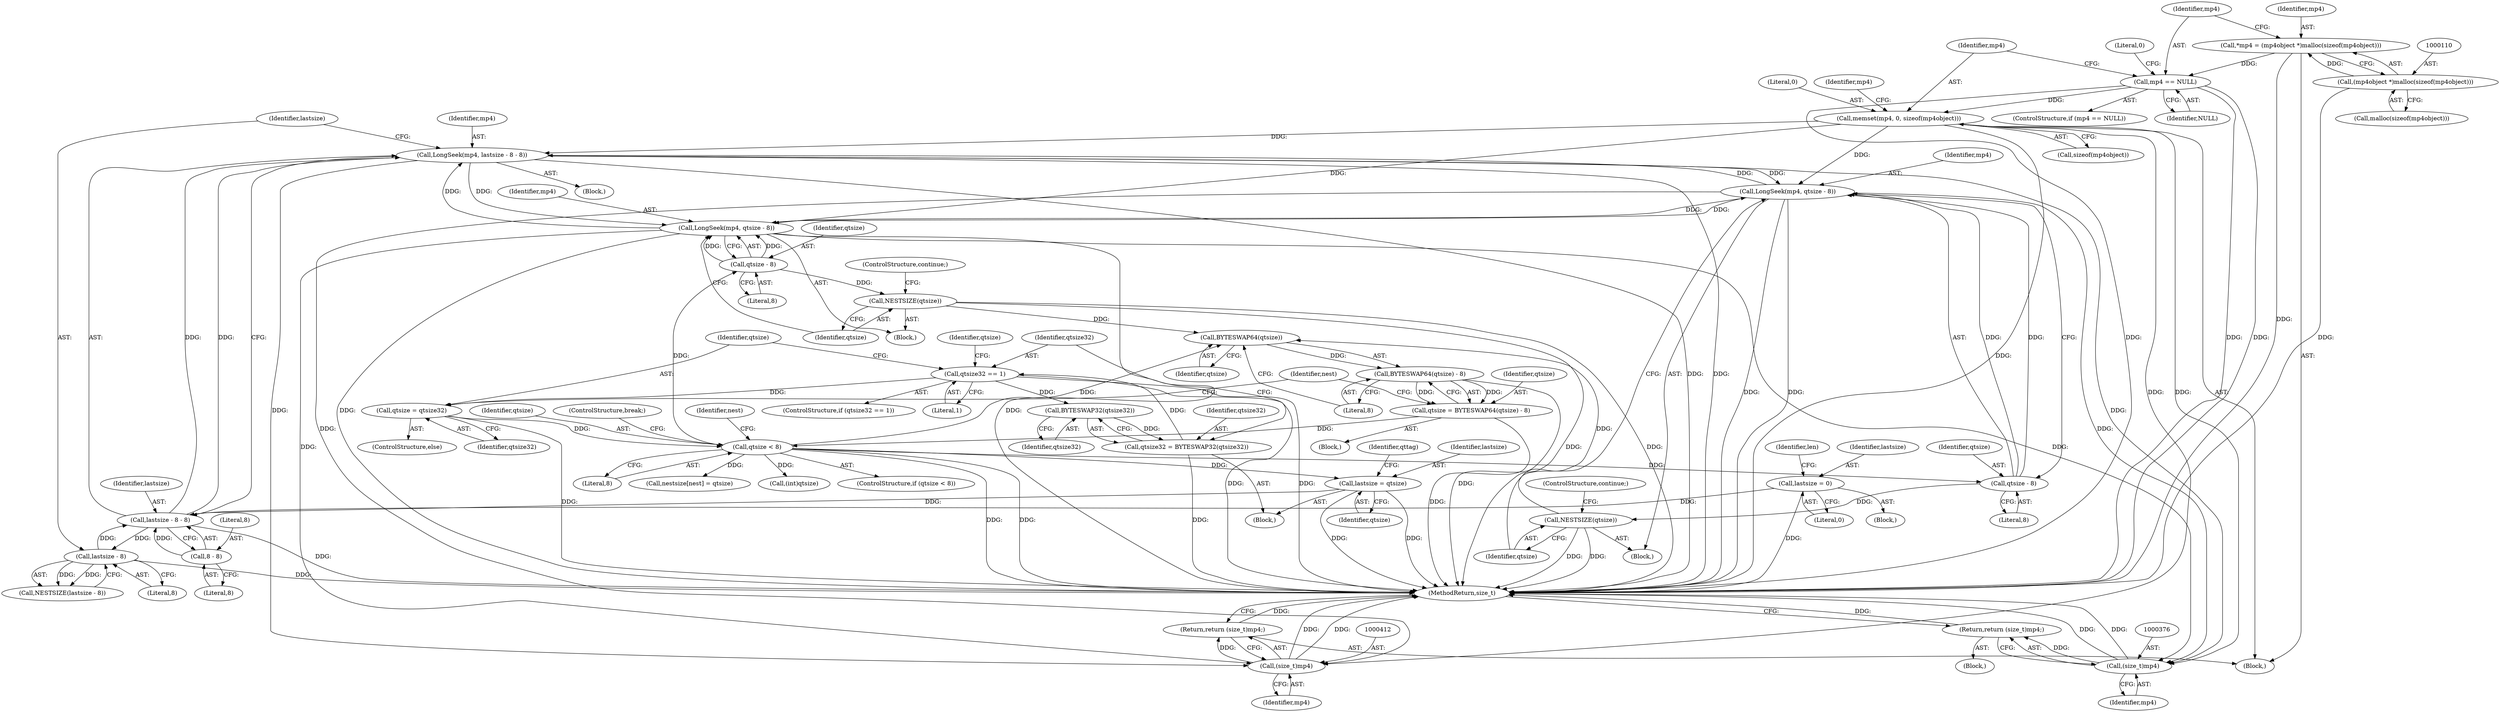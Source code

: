 digraph "0_gpmf-parser_341f12cd5b97ab419e53853ca00176457c9f1681_6@pointer" {
"1000184" [label="(Call,LongSeek(mp4, lastsize - 8 - 8))"];
"1000395" [label="(Call,LongSeek(mp4, qtsize - 8))"];
"1000184" [label="(Call,LongSeek(mp4, lastsize - 8 - 8))"];
"1000120" [label="(Call,memset(mp4, 0, sizeof(mp4object)))"];
"1000115" [label="(Call,mp4 == NULL)"];
"1000107" [label="(Call,*mp4 = (mp4object *)malloc(sizeof(mp4object)))"];
"1000109" [label="(Call,(mp4object *)malloc(sizeof(mp4object)))"];
"1000260" [label="(Call,LongSeek(mp4, qtsize - 8))"];
"1000262" [label="(Call,qtsize - 8)"];
"1000226" [label="(Call,qtsize < 8)"];
"1000220" [label="(Call,qtsize = qtsize32)"];
"1000201" [label="(Call,qtsize32 == 1)"];
"1000196" [label="(Call,qtsize32 = BYTESWAP32(qtsize32))"];
"1000198" [label="(Call,BYTESWAP32(qtsize32))"];
"1000213" [label="(Call,qtsize = BYTESWAP64(qtsize) - 8)"];
"1000215" [label="(Call,BYTESWAP64(qtsize) - 8)"];
"1000216" [label="(Call,BYTESWAP64(qtsize))"];
"1000400" [label="(Call,NESTSIZE(qtsize))"];
"1000397" [label="(Call,qtsize - 8)"];
"1000265" [label="(Call,NESTSIZE(qtsize))"];
"1000186" [label="(Call,lastsize - 8 - 8)"];
"1000148" [label="(Call,lastsize = 0)"];
"1000192" [label="(Call,lastsize - 8)"];
"1000240" [label="(Call,lastsize = qtsize)"];
"1000188" [label="(Call,8 - 8)"];
"1000375" [label="(Call,(size_t)mp4)"];
"1000374" [label="(Return,return (size_t)mp4;)"];
"1000411" [label="(Call,(size_t)mp4)"];
"1000410" [label="(Return,return (size_t)mp4;)"];
"1000120" [label="(Call,memset(mp4, 0, sizeof(mp4object)))"];
"1000227" [label="(Identifier,qtsize)"];
"1000193" [label="(Identifier,lastsize)"];
"1000202" [label="(Identifier,qtsize32)"];
"1000401" [label="(Identifier,qtsize)"];
"1000184" [label="(Call,LongSeek(mp4, lastsize - 8 - 8))"];
"1000400" [label="(Call,NESTSIZE(qtsize))"];
"1000355" [label="(Call,(int)qtsize)"];
"1000194" [label="(Literal,8)"];
"1000218" [label="(Literal,8)"];
"1000242" [label="(Identifier,qtsize)"];
"1000262" [label="(Call,qtsize - 8)"];
"1000186" [label="(Call,lastsize - 8 - 8)"];
"1000377" [label="(Identifier,mp4)"];
"1000260" [label="(Call,LongSeek(mp4, qtsize - 8))"];
"1000188" [label="(Call,8 - 8)"];
"1000221" [label="(Identifier,qtsize)"];
"1000200" [label="(ControlStructure,if (qtsize32 == 1))"];
"1000187" [label="(Identifier,lastsize)"];
"1000267" [label="(ControlStructure,continue;)"];
"1000183" [label="(Block,)"];
"1000225" [label="(ControlStructure,if (qtsize < 8))"];
"1000215" [label="(Call,BYTESWAP64(qtsize) - 8)"];
"1000203" [label="(Literal,1)"];
"1000117" [label="(Identifier,NULL)"];
"1000413" [label="(Identifier,mp4)"];
"1000217" [label="(Identifier,qtsize)"];
"1000204" [label="(Block,)"];
"1000261" [label="(Identifier,mp4)"];
"1000214" [label="(Identifier,qtsize)"];
"1000375" [label="(Call,(size_t)mp4)"];
"1000198" [label="(Call,BYTESWAP32(qtsize32))"];
"1000213" [label="(Call,qtsize = BYTESWAP64(qtsize) - 8)"];
"1000414" [label="(MethodReturn,size_t)"];
"1000122" [label="(Literal,0)"];
"1000224" [label="(Identifier,nest)"];
"1000241" [label="(Identifier,lastsize)"];
"1000178" [label="(Block,)"];
"1000266" [label="(Identifier,qtsize)"];
"1000228" [label="(Literal,8)"];
"1000402" [label="(ControlStructure,continue;)"];
"1000115" [label="(Call,mp4 == NULL)"];
"1000128" [label="(Identifier,mp4)"];
"1000222" [label="(Identifier,qtsize32)"];
"1000259" [label="(Block,)"];
"1000240" [label="(Call,lastsize = qtsize)"];
"1000235" [label="(Call,nestsize[nest] = qtsize)"];
"1000196" [label="(Call,qtsize32 = BYTESWAP32(qtsize32))"];
"1000399" [label="(Literal,8)"];
"1000150" [label="(Literal,0)"];
"1000109" [label="(Call,(mp4object *)malloc(sizeof(mp4object)))"];
"1000265" [label="(Call,NESTSIZE(qtsize))"];
"1000394" [label="(Block,)"];
"1000219" [label="(ControlStructure,else)"];
"1000229" [label="(ControlStructure,break;)"];
"1000192" [label="(Call,lastsize - 8)"];
"1000105" [label="(Block,)"];
"1000397" [label="(Call,qtsize - 8)"];
"1000148" [label="(Call,lastsize = 0)"];
"1000123" [label="(Call,sizeof(mp4object))"];
"1000398" [label="(Identifier,qtsize)"];
"1000111" [label="(Call,malloc(sizeof(mp4object)))"];
"1000226" [label="(Call,qtsize < 8)"];
"1000246" [label="(Identifier,qttag)"];
"1000207" [label="(Identifier,qtsize)"];
"1000185" [label="(Identifier,mp4)"];
"1000149" [label="(Identifier,lastsize)"];
"1000121" [label="(Identifier,mp4)"];
"1000201" [label="(Call,qtsize32 == 1)"];
"1000197" [label="(Identifier,qtsize32)"];
"1000189" [label="(Literal,8)"];
"1000276" [label="(Block,)"];
"1000232" [label="(Identifier,nest)"];
"1000396" [label="(Identifier,mp4)"];
"1000119" [label="(Literal,0)"];
"1000374" [label="(Return,return (size_t)mp4;)"];
"1000410" [label="(Return,return (size_t)mp4;)"];
"1000216" [label="(Call,BYTESWAP64(qtsize))"];
"1000114" [label="(ControlStructure,if (mp4 == NULL))"];
"1000395" [label="(Call,LongSeek(mp4, qtsize - 8))"];
"1000107" [label="(Call,*mp4 = (mp4object *)malloc(sizeof(mp4object)))"];
"1000264" [label="(Literal,8)"];
"1000190" [label="(Literal,8)"];
"1000136" [label="(Block,)"];
"1000191" [label="(Call,NESTSIZE(lastsize - 8))"];
"1000116" [label="(Identifier,mp4)"];
"1000263" [label="(Identifier,qtsize)"];
"1000155" [label="(Identifier,len)"];
"1000220" [label="(Call,qtsize = qtsize32)"];
"1000199" [label="(Identifier,qtsize32)"];
"1000108" [label="(Identifier,mp4)"];
"1000411" [label="(Call,(size_t)mp4)"];
"1000184" -> "1000183"  [label="AST: "];
"1000184" -> "1000186"  [label="CFG: "];
"1000185" -> "1000184"  [label="AST: "];
"1000186" -> "1000184"  [label="AST: "];
"1000193" -> "1000184"  [label="CFG: "];
"1000184" -> "1000414"  [label="DDG: "];
"1000184" -> "1000414"  [label="DDG: "];
"1000395" -> "1000184"  [label="DDG: "];
"1000120" -> "1000184"  [label="DDG: "];
"1000260" -> "1000184"  [label="DDG: "];
"1000186" -> "1000184"  [label="DDG: "];
"1000186" -> "1000184"  [label="DDG: "];
"1000184" -> "1000260"  [label="DDG: "];
"1000184" -> "1000375"  [label="DDG: "];
"1000184" -> "1000395"  [label="DDG: "];
"1000184" -> "1000411"  [label="DDG: "];
"1000395" -> "1000394"  [label="AST: "];
"1000395" -> "1000397"  [label="CFG: "];
"1000396" -> "1000395"  [label="AST: "];
"1000397" -> "1000395"  [label="AST: "];
"1000401" -> "1000395"  [label="CFG: "];
"1000395" -> "1000414"  [label="DDG: "];
"1000395" -> "1000414"  [label="DDG: "];
"1000395" -> "1000260"  [label="DDG: "];
"1000395" -> "1000375"  [label="DDG: "];
"1000120" -> "1000395"  [label="DDG: "];
"1000260" -> "1000395"  [label="DDG: "];
"1000397" -> "1000395"  [label="DDG: "];
"1000397" -> "1000395"  [label="DDG: "];
"1000395" -> "1000411"  [label="DDG: "];
"1000120" -> "1000105"  [label="AST: "];
"1000120" -> "1000123"  [label="CFG: "];
"1000121" -> "1000120"  [label="AST: "];
"1000122" -> "1000120"  [label="AST: "];
"1000123" -> "1000120"  [label="AST: "];
"1000128" -> "1000120"  [label="CFG: "];
"1000120" -> "1000414"  [label="DDG: "];
"1000115" -> "1000120"  [label="DDG: "];
"1000120" -> "1000260"  [label="DDG: "];
"1000120" -> "1000375"  [label="DDG: "];
"1000120" -> "1000411"  [label="DDG: "];
"1000115" -> "1000114"  [label="AST: "];
"1000115" -> "1000117"  [label="CFG: "];
"1000116" -> "1000115"  [label="AST: "];
"1000117" -> "1000115"  [label="AST: "];
"1000119" -> "1000115"  [label="CFG: "];
"1000121" -> "1000115"  [label="CFG: "];
"1000115" -> "1000414"  [label="DDG: "];
"1000115" -> "1000414"  [label="DDG: "];
"1000115" -> "1000414"  [label="DDG: "];
"1000107" -> "1000115"  [label="DDG: "];
"1000107" -> "1000105"  [label="AST: "];
"1000107" -> "1000109"  [label="CFG: "];
"1000108" -> "1000107"  [label="AST: "];
"1000109" -> "1000107"  [label="AST: "];
"1000116" -> "1000107"  [label="CFG: "];
"1000107" -> "1000414"  [label="DDG: "];
"1000109" -> "1000107"  [label="DDG: "];
"1000109" -> "1000111"  [label="CFG: "];
"1000110" -> "1000109"  [label="AST: "];
"1000111" -> "1000109"  [label="AST: "];
"1000109" -> "1000414"  [label="DDG: "];
"1000260" -> "1000259"  [label="AST: "];
"1000260" -> "1000262"  [label="CFG: "];
"1000261" -> "1000260"  [label="AST: "];
"1000262" -> "1000260"  [label="AST: "];
"1000266" -> "1000260"  [label="CFG: "];
"1000260" -> "1000414"  [label="DDG: "];
"1000260" -> "1000414"  [label="DDG: "];
"1000262" -> "1000260"  [label="DDG: "];
"1000262" -> "1000260"  [label="DDG: "];
"1000260" -> "1000375"  [label="DDG: "];
"1000260" -> "1000411"  [label="DDG: "];
"1000262" -> "1000264"  [label="CFG: "];
"1000263" -> "1000262"  [label="AST: "];
"1000264" -> "1000262"  [label="AST: "];
"1000226" -> "1000262"  [label="DDG: "];
"1000262" -> "1000265"  [label="DDG: "];
"1000226" -> "1000225"  [label="AST: "];
"1000226" -> "1000228"  [label="CFG: "];
"1000227" -> "1000226"  [label="AST: "];
"1000228" -> "1000226"  [label="AST: "];
"1000229" -> "1000226"  [label="CFG: "];
"1000232" -> "1000226"  [label="CFG: "];
"1000226" -> "1000414"  [label="DDG: "];
"1000226" -> "1000414"  [label="DDG: "];
"1000226" -> "1000216"  [label="DDG: "];
"1000220" -> "1000226"  [label="DDG: "];
"1000213" -> "1000226"  [label="DDG: "];
"1000226" -> "1000235"  [label="DDG: "];
"1000226" -> "1000240"  [label="DDG: "];
"1000226" -> "1000355"  [label="DDG: "];
"1000226" -> "1000397"  [label="DDG: "];
"1000220" -> "1000219"  [label="AST: "];
"1000220" -> "1000222"  [label="CFG: "];
"1000221" -> "1000220"  [label="AST: "];
"1000222" -> "1000220"  [label="AST: "];
"1000224" -> "1000220"  [label="CFG: "];
"1000220" -> "1000414"  [label="DDG: "];
"1000201" -> "1000220"  [label="DDG: "];
"1000201" -> "1000200"  [label="AST: "];
"1000201" -> "1000203"  [label="CFG: "];
"1000202" -> "1000201"  [label="AST: "];
"1000203" -> "1000201"  [label="AST: "];
"1000207" -> "1000201"  [label="CFG: "];
"1000221" -> "1000201"  [label="CFG: "];
"1000201" -> "1000414"  [label="DDG: "];
"1000201" -> "1000414"  [label="DDG: "];
"1000201" -> "1000198"  [label="DDG: "];
"1000196" -> "1000201"  [label="DDG: "];
"1000196" -> "1000178"  [label="AST: "];
"1000196" -> "1000198"  [label="CFG: "];
"1000197" -> "1000196"  [label="AST: "];
"1000198" -> "1000196"  [label="AST: "];
"1000202" -> "1000196"  [label="CFG: "];
"1000196" -> "1000414"  [label="DDG: "];
"1000198" -> "1000196"  [label="DDG: "];
"1000198" -> "1000199"  [label="CFG: "];
"1000199" -> "1000198"  [label="AST: "];
"1000213" -> "1000204"  [label="AST: "];
"1000213" -> "1000215"  [label="CFG: "];
"1000214" -> "1000213"  [label="AST: "];
"1000215" -> "1000213"  [label="AST: "];
"1000224" -> "1000213"  [label="CFG: "];
"1000213" -> "1000414"  [label="DDG: "];
"1000215" -> "1000213"  [label="DDG: "];
"1000215" -> "1000213"  [label="DDG: "];
"1000215" -> "1000218"  [label="CFG: "];
"1000216" -> "1000215"  [label="AST: "];
"1000218" -> "1000215"  [label="AST: "];
"1000215" -> "1000414"  [label="DDG: "];
"1000216" -> "1000215"  [label="DDG: "];
"1000216" -> "1000217"  [label="CFG: "];
"1000217" -> "1000216"  [label="AST: "];
"1000218" -> "1000216"  [label="CFG: "];
"1000400" -> "1000216"  [label="DDG: "];
"1000265" -> "1000216"  [label="DDG: "];
"1000400" -> "1000394"  [label="AST: "];
"1000400" -> "1000401"  [label="CFG: "];
"1000401" -> "1000400"  [label="AST: "];
"1000402" -> "1000400"  [label="CFG: "];
"1000400" -> "1000414"  [label="DDG: "];
"1000400" -> "1000414"  [label="DDG: "];
"1000397" -> "1000400"  [label="DDG: "];
"1000397" -> "1000399"  [label="CFG: "];
"1000398" -> "1000397"  [label="AST: "];
"1000399" -> "1000397"  [label="AST: "];
"1000265" -> "1000259"  [label="AST: "];
"1000265" -> "1000266"  [label="CFG: "];
"1000266" -> "1000265"  [label="AST: "];
"1000267" -> "1000265"  [label="CFG: "];
"1000265" -> "1000414"  [label="DDG: "];
"1000265" -> "1000414"  [label="DDG: "];
"1000186" -> "1000188"  [label="CFG: "];
"1000187" -> "1000186"  [label="AST: "];
"1000188" -> "1000186"  [label="AST: "];
"1000186" -> "1000414"  [label="DDG: "];
"1000148" -> "1000186"  [label="DDG: "];
"1000192" -> "1000186"  [label="DDG: "];
"1000240" -> "1000186"  [label="DDG: "];
"1000188" -> "1000186"  [label="DDG: "];
"1000186" -> "1000192"  [label="DDG: "];
"1000148" -> "1000136"  [label="AST: "];
"1000148" -> "1000150"  [label="CFG: "];
"1000149" -> "1000148"  [label="AST: "];
"1000150" -> "1000148"  [label="AST: "];
"1000155" -> "1000148"  [label="CFG: "];
"1000148" -> "1000414"  [label="DDG: "];
"1000192" -> "1000191"  [label="AST: "];
"1000192" -> "1000194"  [label="CFG: "];
"1000193" -> "1000192"  [label="AST: "];
"1000194" -> "1000192"  [label="AST: "];
"1000191" -> "1000192"  [label="CFG: "];
"1000192" -> "1000414"  [label="DDG: "];
"1000192" -> "1000191"  [label="DDG: "];
"1000192" -> "1000191"  [label="DDG: "];
"1000240" -> "1000178"  [label="AST: "];
"1000240" -> "1000242"  [label="CFG: "];
"1000241" -> "1000240"  [label="AST: "];
"1000242" -> "1000240"  [label="AST: "];
"1000246" -> "1000240"  [label="CFG: "];
"1000240" -> "1000414"  [label="DDG: "];
"1000240" -> "1000414"  [label="DDG: "];
"1000188" -> "1000190"  [label="CFG: "];
"1000189" -> "1000188"  [label="AST: "];
"1000190" -> "1000188"  [label="AST: "];
"1000375" -> "1000374"  [label="AST: "];
"1000375" -> "1000377"  [label="CFG: "];
"1000376" -> "1000375"  [label="AST: "];
"1000377" -> "1000375"  [label="AST: "];
"1000374" -> "1000375"  [label="CFG: "];
"1000375" -> "1000414"  [label="DDG: "];
"1000375" -> "1000414"  [label="DDG: "];
"1000375" -> "1000374"  [label="DDG: "];
"1000374" -> "1000276"  [label="AST: "];
"1000414" -> "1000374"  [label="CFG: "];
"1000374" -> "1000414"  [label="DDG: "];
"1000411" -> "1000410"  [label="AST: "];
"1000411" -> "1000413"  [label="CFG: "];
"1000412" -> "1000411"  [label="AST: "];
"1000413" -> "1000411"  [label="AST: "];
"1000410" -> "1000411"  [label="CFG: "];
"1000411" -> "1000414"  [label="DDG: "];
"1000411" -> "1000414"  [label="DDG: "];
"1000411" -> "1000410"  [label="DDG: "];
"1000410" -> "1000105"  [label="AST: "];
"1000414" -> "1000410"  [label="CFG: "];
"1000410" -> "1000414"  [label="DDG: "];
}
